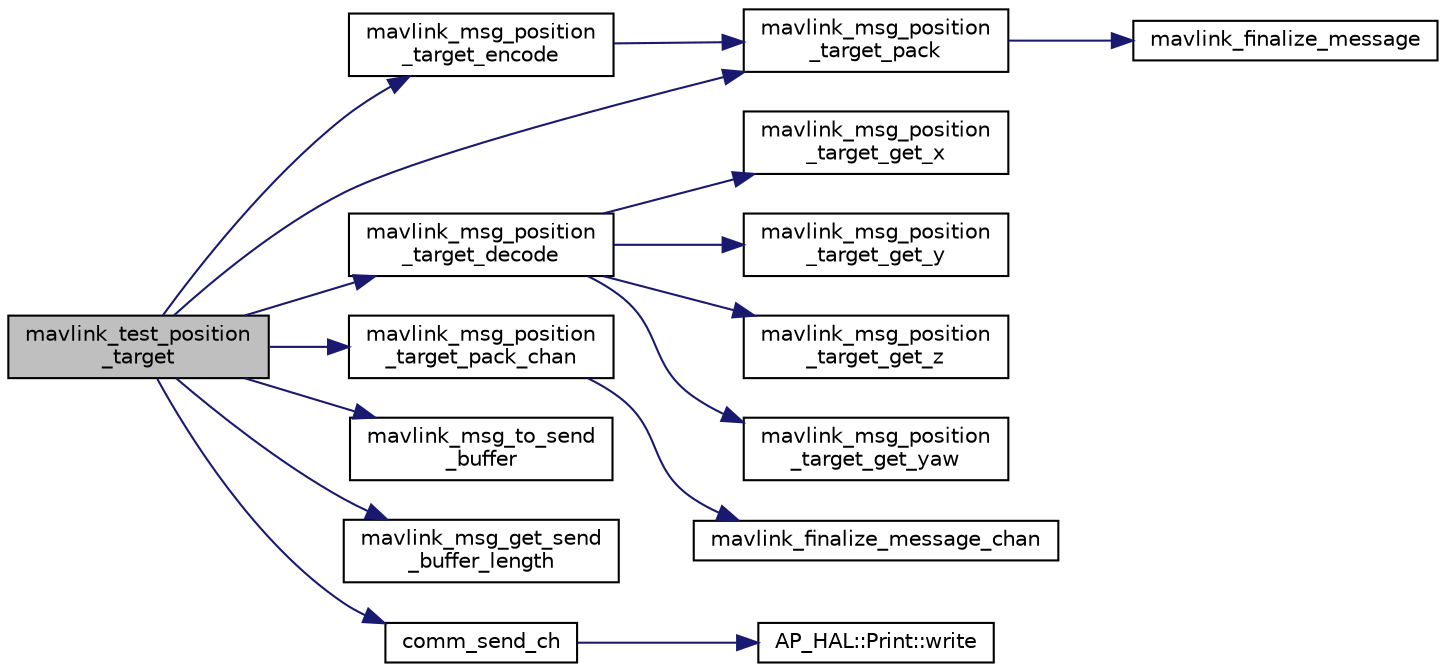 digraph "mavlink_test_position_target"
{
 // INTERACTIVE_SVG=YES
  edge [fontname="Helvetica",fontsize="10",labelfontname="Helvetica",labelfontsize="10"];
  node [fontname="Helvetica",fontsize="10",shape=record];
  rankdir="LR";
  Node1 [label="mavlink_test_position\l_target",height=0.2,width=0.4,color="black", fillcolor="grey75", style="filled" fontcolor="black"];
  Node1 -> Node2 [color="midnightblue",fontsize="10",style="solid",fontname="Helvetica"];
  Node2 [label="mavlink_msg_position\l_target_encode",height=0.2,width=0.4,color="black", fillcolor="white", style="filled",URL="$mavlink__msg__position__target_8h.html#a505230d3bae712b9829516304b6bbccc",tooltip="Encode a position_target struct into a message. "];
  Node2 -> Node3 [color="midnightblue",fontsize="10",style="solid",fontname="Helvetica"];
  Node3 [label="mavlink_msg_position\l_target_pack",height=0.2,width=0.4,color="black", fillcolor="white", style="filled",URL="$mavlink__msg__position__target_8h.html#abef752568a4ae491d8b9135a93764dc2",tooltip="Pack a position_target message. "];
  Node3 -> Node4 [color="midnightblue",fontsize="10",style="solid",fontname="Helvetica"];
  Node4 [label="mavlink_finalize_message",height=0.2,width=0.4,color="black", fillcolor="white", style="filled",URL="$v0_89_2mavlink__helpers_8h.html#af3bea083c5ec83f5b6570b2bd4a817d0",tooltip="Finalize a MAVLink message with MAVLINK_COMM_0 as default channel. "];
  Node1 -> Node5 [color="midnightblue",fontsize="10",style="solid",fontname="Helvetica"];
  Node5 [label="mavlink_msg_position\l_target_decode",height=0.2,width=0.4,color="black", fillcolor="white", style="filled",URL="$mavlink__msg__position__target_8h.html#abf501f1259e348288047d2a566614d24",tooltip="Decode a position_target message into a struct. "];
  Node5 -> Node6 [color="midnightblue",fontsize="10",style="solid",fontname="Helvetica"];
  Node6 [label="mavlink_msg_position\l_target_get_x",height=0.2,width=0.4,color="black", fillcolor="white", style="filled",URL="$mavlink__msg__position__target_8h.html#ac66d4f8ad7ba9a860df772e19aa829f0",tooltip="Send a position_target message. "];
  Node5 -> Node7 [color="midnightblue",fontsize="10",style="solid",fontname="Helvetica"];
  Node7 [label="mavlink_msg_position\l_target_get_y",height=0.2,width=0.4,color="black", fillcolor="white", style="filled",URL="$mavlink__msg__position__target_8h.html#a91d095bb2e265ba5babd41908a640ad7",tooltip="Get field y from position_target message. "];
  Node5 -> Node8 [color="midnightblue",fontsize="10",style="solid",fontname="Helvetica"];
  Node8 [label="mavlink_msg_position\l_target_get_z",height=0.2,width=0.4,color="black", fillcolor="white", style="filled",URL="$mavlink__msg__position__target_8h.html#a01a6d9db695a19aed0bfa04513c0cceb",tooltip="Get field z from position_target message. "];
  Node5 -> Node9 [color="midnightblue",fontsize="10",style="solid",fontname="Helvetica"];
  Node9 [label="mavlink_msg_position\l_target_get_yaw",height=0.2,width=0.4,color="black", fillcolor="white", style="filled",URL="$mavlink__msg__position__target_8h.html#a0c2d39cfe3926b4c90cba6b088ab5aca",tooltip="Get field yaw from position_target message. "];
  Node1 -> Node3 [color="midnightblue",fontsize="10",style="solid",fontname="Helvetica"];
  Node1 -> Node10 [color="midnightblue",fontsize="10",style="solid",fontname="Helvetica"];
  Node10 [label="mavlink_msg_position\l_target_pack_chan",height=0.2,width=0.4,color="black", fillcolor="white", style="filled",URL="$mavlink__msg__position__target_8h.html#aef9973f40337b0627985c82c609121e1",tooltip="Pack a position_target message on a channel. "];
  Node10 -> Node11 [color="midnightblue",fontsize="10",style="solid",fontname="Helvetica"];
  Node11 [label="mavlink_finalize_message_chan",height=0.2,width=0.4,color="black", fillcolor="white", style="filled",URL="$v0_89_2mavlink__helpers_8h.html#aa66131138fc02101dcc73b4b556ab422",tooltip="Finalize a MAVLink message with channel assignment. "];
  Node1 -> Node12 [color="midnightblue",fontsize="10",style="solid",fontname="Helvetica"];
  Node12 [label="mavlink_msg_to_send\l_buffer",height=0.2,width=0.4,color="black", fillcolor="white", style="filled",URL="$v0_89_2mavlink__helpers_8h.html#afea0a9befa84822fd62c2899ea0d849e",tooltip="Pack a message to send it over a serial byte stream. "];
  Node1 -> Node13 [color="midnightblue",fontsize="10",style="solid",fontname="Helvetica"];
  Node13 [label="mavlink_msg_get_send\l_buffer_length",height=0.2,width=0.4,color="black", fillcolor="white", style="filled",URL="$v0_89_2protocol_8h.html#aa86c08f27aabb7a2e12a67f189f590c8",tooltip="Get the required buffer size for this message. "];
  Node1 -> Node14 [color="midnightblue",fontsize="10",style="solid",fontname="Helvetica"];
  Node14 [label="comm_send_ch",height=0.2,width=0.4,color="black", fillcolor="white", style="filled",URL="$GCS__MAVLink_8h.html#ab753873a1ee10adedd0ce246311468f8"];
  Node14 -> Node15 [color="midnightblue",fontsize="10",style="solid",fontname="Helvetica"];
  Node15 [label="AP_HAL::Print::write",height=0.2,width=0.4,color="black", fillcolor="white", style="filled",URL="$classAP__HAL_1_1Print.html#acc65391952a43334f8f5c9bef341f501"];
}
